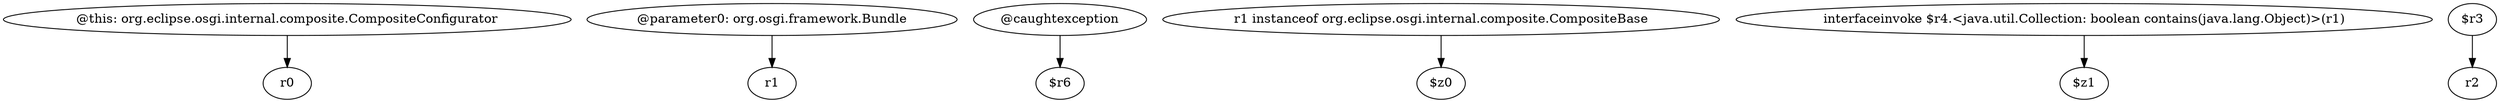 digraph g {
0[label="@this: org.eclipse.osgi.internal.composite.CompositeConfigurator"]
1[label="r0"]
0->1[label=""]
2[label="@parameter0: org.osgi.framework.Bundle"]
3[label="r1"]
2->3[label=""]
4[label="@caughtexception"]
5[label="$r6"]
4->5[label=""]
6[label="r1 instanceof org.eclipse.osgi.internal.composite.CompositeBase"]
7[label="$z0"]
6->7[label=""]
8[label="interfaceinvoke $r4.<java.util.Collection: boolean contains(java.lang.Object)>(r1)"]
9[label="$z1"]
8->9[label=""]
10[label="$r3"]
11[label="r2"]
10->11[label=""]
}